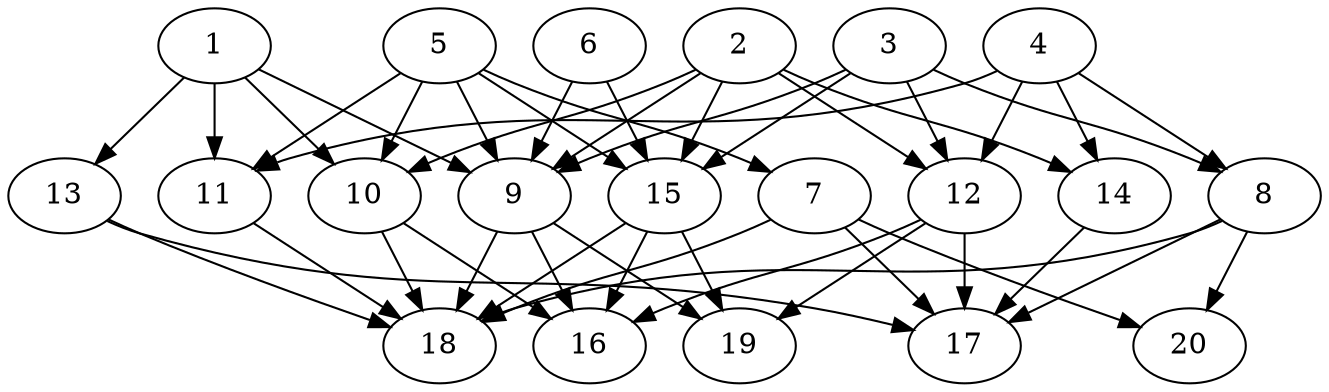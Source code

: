// DAG automatically generated by daggen at Wed Jul 24 21:20:06 2019
// ./daggen --dot -n 20 --ccr 0.4 --fat 0.8 --regular 0.5 --density 0.8 --mindata 5242880 --maxdata 52428800 
digraph G {
  1 [size="119157760", alpha="0.07", expect_size="47663104"] 
  1 -> 9 [size ="47663104"]
  1 -> 10 [size ="47663104"]
  1 -> 11 [size ="47663104"]
  1 -> 13 [size ="47663104"]
  2 [size="109683200", alpha="0.18", expect_size="43873280"] 
  2 -> 9 [size ="43873280"]
  2 -> 10 [size ="43873280"]
  2 -> 12 [size ="43873280"]
  2 -> 14 [size ="43873280"]
  2 -> 15 [size ="43873280"]
  3 [size="72455680", alpha="0.07", expect_size="28982272"] 
  3 -> 8 [size ="28982272"]
  3 -> 9 [size ="28982272"]
  3 -> 12 [size ="28982272"]
  3 -> 15 [size ="28982272"]
  4 [size="75133440", alpha="0.14", expect_size="30053376"] 
  4 -> 8 [size ="30053376"]
  4 -> 11 [size ="30053376"]
  4 -> 12 [size ="30053376"]
  4 -> 14 [size ="30053376"]
  5 [size="42516480", alpha="0.15", expect_size="17006592"] 
  5 -> 7 [size ="17006592"]
  5 -> 9 [size ="17006592"]
  5 -> 10 [size ="17006592"]
  5 -> 11 [size ="17006592"]
  5 -> 15 [size ="17006592"]
  6 [size="69680640", alpha="0.03", expect_size="27872256"] 
  6 -> 9 [size ="27872256"]
  6 -> 15 [size ="27872256"]
  7 [size="95613440", alpha="0.19", expect_size="38245376"] 
  7 -> 17 [size ="38245376"]
  7 -> 18 [size ="38245376"]
  7 -> 20 [size ="38245376"]
  8 [size="71022080", alpha="0.08", expect_size="28408832"] 
  8 -> 17 [size ="28408832"]
  8 -> 18 [size ="28408832"]
  8 -> 20 [size ="28408832"]
  9 [size="113751040", alpha="0.01", expect_size="45500416"] 
  9 -> 16 [size ="45500416"]
  9 -> 18 [size ="45500416"]
  9 -> 19 [size ="45500416"]
  10 [size="129827840", alpha="0.11", expect_size="51931136"] 
  10 -> 16 [size ="51931136"]
  10 -> 18 [size ="51931136"]
  11 [size="115292160", alpha="0.17", expect_size="46116864"] 
  11 -> 18 [size ="46116864"]
  12 [size="35845120", alpha="0.20", expect_size="14338048"] 
  12 -> 16 [size ="14338048"]
  12 -> 17 [size ="14338048"]
  12 -> 19 [size ="14338048"]
  13 [size="22996480", alpha="0.12", expect_size="9198592"] 
  13 -> 17 [size ="9198592"]
  13 -> 18 [size ="9198592"]
  14 [size="62438400", alpha="0.17", expect_size="24975360"] 
  14 -> 17 [size ="24975360"]
  15 [size="25297920", alpha="0.15", expect_size="10119168"] 
  15 -> 16 [size ="10119168"]
  15 -> 18 [size ="10119168"]
  15 -> 19 [size ="10119168"]
  16 [size="112880640", alpha="0.10", expect_size="45152256"] 
  17 [size="13990400", alpha="0.06", expect_size="5596160"] 
  18 [size="124200960", alpha="0.12", expect_size="49680384"] 
  19 [size="50795520", alpha="0.06", expect_size="20318208"] 
  20 [size="59159040", alpha="0.02", expect_size="23663616"] 
}
